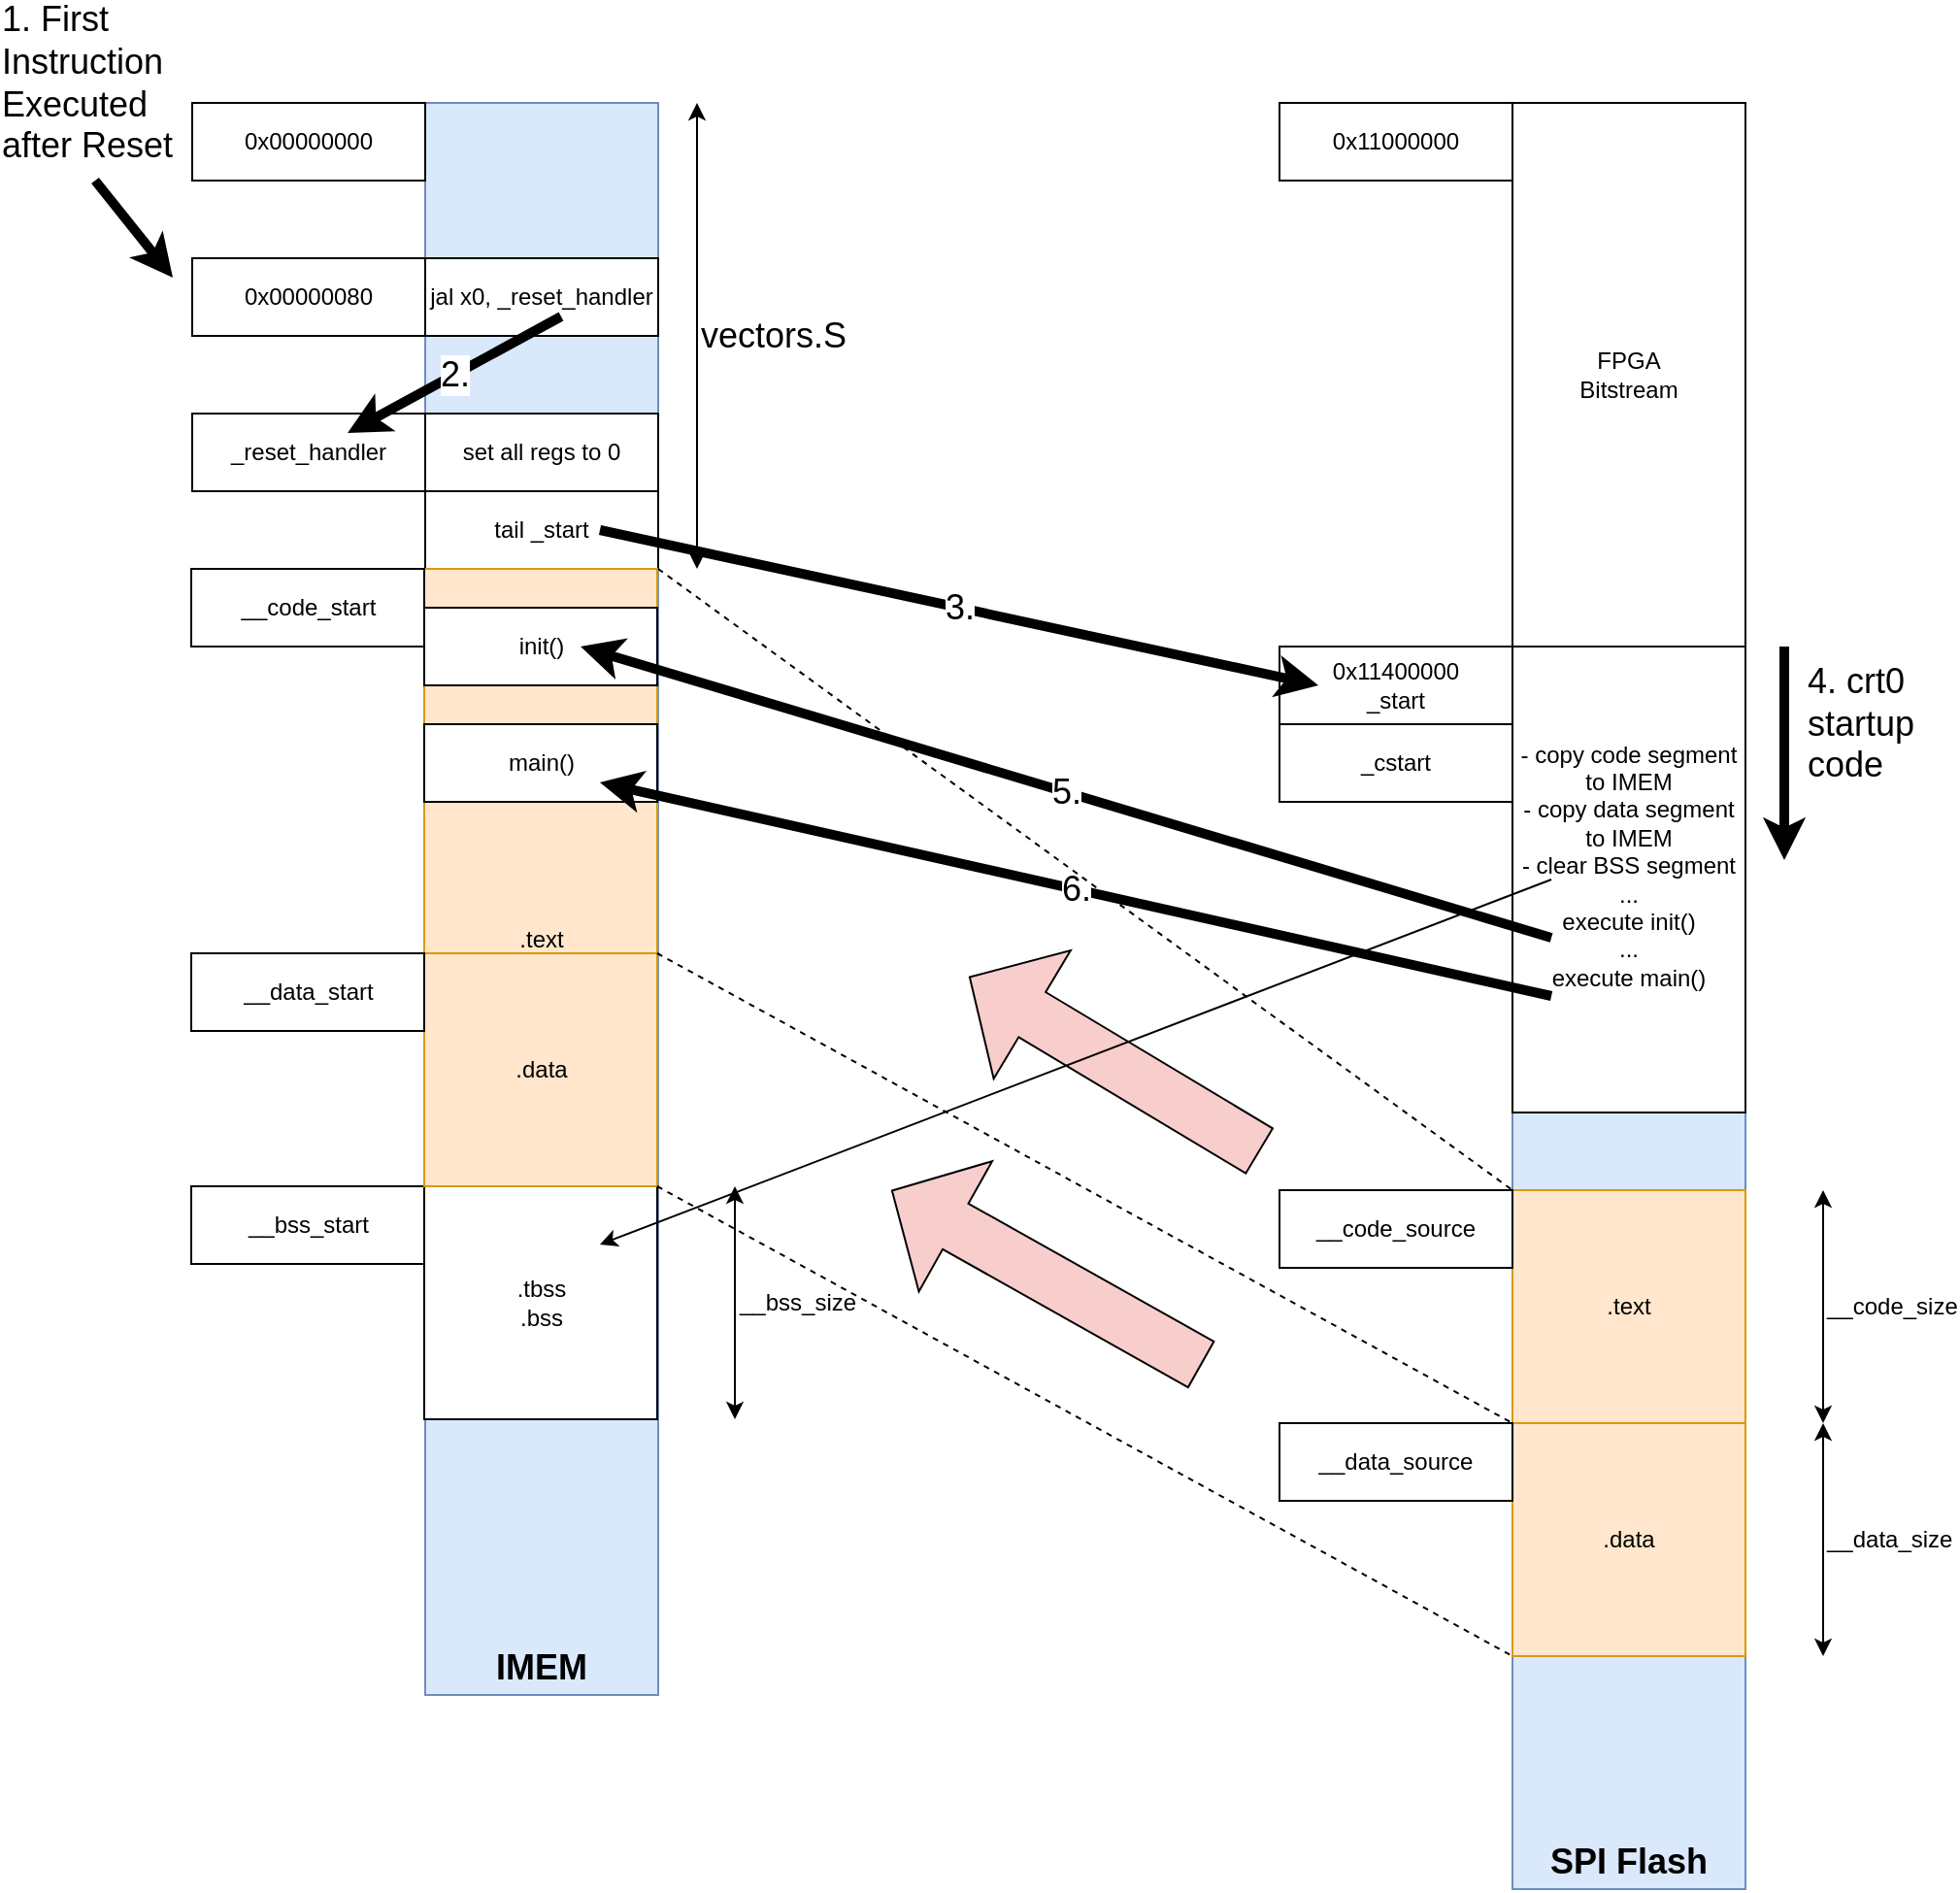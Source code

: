 <mxfile version="26.2.2">
  <diagram name="Page-1" id="ueiK5fOBO5i_SIte8CQ1">
    <mxGraphModel dx="2914" dy="2424" grid="1" gridSize="10" guides="1" tooltips="1" connect="1" arrows="1" fold="1" page="1" pageScale="1" pageWidth="850" pageHeight="1100" math="0" shadow="0">
      <root>
        <mxCell id="0" />
        <mxCell id="1" parent="0" />
        <mxCell id="eQVwrbU0B-6UAIk1BRom-54" value="" style="shape=flexArrow;endArrow=classic;html=1;rounded=0;endWidth=49;endSize=12.18;width=27;fillColor=#f8cecc;strokeColor=default;" parent="1" edge="1">
          <mxGeometry width="50" height="50" relative="1" as="geometry">
            <mxPoint x="510" y="580" as="sourcePoint" />
            <mxPoint x="360" y="490" as="targetPoint" />
          </mxGeometry>
        </mxCell>
        <mxCell id="eQVwrbU0B-6UAIk1BRom-1" value="&lt;b&gt;&lt;font style=&quot;font-size: 18px;&quot;&gt;IMEM&lt;/font&gt;&lt;/b&gt;" style="rounded=0;whiteSpace=wrap;html=1;verticalAlign=bottom;fillColor=#dae8fc;strokeColor=#6c8ebf;strokeWidth=1;perimeterSpacing=0;" parent="1" vertex="1">
          <mxGeometry x="80" y="40" width="120" height="820" as="geometry" />
        </mxCell>
        <mxCell id="eQVwrbU0B-6UAIk1BRom-4" value="&lt;font style=&quot;font-size: 18px;&quot;&gt;&lt;b&gt;SPI Flash&lt;/b&gt;&lt;/font&gt;" style="rounded=0;whiteSpace=wrap;html=1;fillColor=#dae8fc;strokeColor=#6c8ebf;verticalAlign=bottom;" parent="1" vertex="1">
          <mxGeometry x="640" y="40" width="120" height="920" as="geometry" />
        </mxCell>
        <mxCell id="eQVwrbU0B-6UAIk1BRom-8" value="0x00000000" style="rounded=0;whiteSpace=wrap;html=1;" parent="1" vertex="1">
          <mxGeometry x="-40" y="40" width="120" height="40" as="geometry" />
        </mxCell>
        <mxCell id="eQVwrbU0B-6UAIk1BRom-9" value="0x00000080" style="rounded=0;whiteSpace=wrap;html=1;" parent="1" vertex="1">
          <mxGeometry x="-40" y="120" width="120" height="40" as="geometry" />
        </mxCell>
        <mxCell id="eQVwrbU0B-6UAIk1BRom-10" value="_reset_handler" style="rounded=0;whiteSpace=wrap;html=1;" parent="1" vertex="1">
          <mxGeometry x="-40" y="200" width="120" height="40" as="geometry" />
        </mxCell>
        <mxCell id="eQVwrbU0B-6UAIk1BRom-11" value="jal x0, _reset_handler" style="rounded=0;whiteSpace=wrap;html=1;" parent="1" vertex="1">
          <mxGeometry x="80" y="120" width="120" height="40" as="geometry" />
        </mxCell>
        <mxCell id="eQVwrbU0B-6UAIk1BRom-12" value="set all regs to 0" style="rounded=0;whiteSpace=wrap;html=1;" parent="1" vertex="1">
          <mxGeometry x="80" y="200" width="120" height="40" as="geometry" />
        </mxCell>
        <mxCell id="eQVwrbU0B-6UAIk1BRom-13" value="tail _start" style="rounded=0;whiteSpace=wrap;html=1;" parent="1" vertex="1">
          <mxGeometry x="80" y="240" width="120" height="40" as="geometry" />
        </mxCell>
        <mxCell id="eQVwrbU0B-6UAIk1BRom-14" value="0x11400000&lt;div&gt;_start&lt;/div&gt;" style="rounded=0;whiteSpace=wrap;html=1;" parent="1" vertex="1">
          <mxGeometry x="520" y="320" width="120" height="40" as="geometry" />
        </mxCell>
        <mxCell id="eQVwrbU0B-6UAIk1BRom-15" value="&lt;div&gt;&lt;div&gt;- copy code segment to IMEM&lt;/div&gt;&lt;div&gt;- copy data segment to IMEM&lt;/div&gt;&lt;div&gt;- clear BSS segment&lt;/div&gt;&lt;div&gt;...&lt;/div&gt;&lt;div&gt;execute init()&lt;/div&gt;&lt;div&gt;...&lt;/div&gt;&lt;div&gt;execute main()&lt;br&gt;&lt;div&gt;&lt;br&gt;&lt;/div&gt;&lt;/div&gt;&lt;/div&gt;" style="rounded=0;whiteSpace=wrap;html=1;" parent="1" vertex="1">
          <mxGeometry x="640" y="320" width="120" height="240" as="geometry" />
        </mxCell>
        <mxCell id="eQVwrbU0B-6UAIk1BRom-16" value="_cstart" style="rounded=0;whiteSpace=wrap;html=1;" parent="1" vertex="1">
          <mxGeometry x="520" y="360" width="120" height="40" as="geometry" />
        </mxCell>
        <mxCell id="eQVwrbU0B-6UAIk1BRom-19" value=".text" style="rounded=0;whiteSpace=wrap;html=1;fillColor=#ffe6cc;strokeColor=#d79b00;" parent="1" vertex="1">
          <mxGeometry x="640" y="600" width="120" height="120" as="geometry" />
        </mxCell>
        <mxCell id="eQVwrbU0B-6UAIk1BRom-20" value="__code_source" style="rounded=0;whiteSpace=wrap;html=1;" parent="1" vertex="1">
          <mxGeometry x="520" y="600" width="120" height="40" as="geometry" />
        </mxCell>
        <mxCell id="eQVwrbU0B-6UAIk1BRom-23" value="__code_size" style="endArrow=classic;startArrow=classic;html=1;rounded=0;fontSize=12;align=left;" parent="1" edge="1">
          <mxGeometry width="50" height="50" relative="1" as="geometry">
            <mxPoint x="800" y="720" as="sourcePoint" />
            <mxPoint x="800" y="600" as="targetPoint" />
          </mxGeometry>
        </mxCell>
        <mxCell id="eQVwrbU0B-6UAIk1BRom-27" value=".data" style="rounded=0;whiteSpace=wrap;html=1;fillColor=#ffe6cc;strokeColor=#d79b00;" parent="1" vertex="1">
          <mxGeometry x="640" y="720" width="120" height="120" as="geometry" />
        </mxCell>
        <mxCell id="eQVwrbU0B-6UAIk1BRom-28" value="__data_source" style="rounded=0;whiteSpace=wrap;html=1;" parent="1" vertex="1">
          <mxGeometry x="520" y="720" width="120" height="40" as="geometry" />
        </mxCell>
        <mxCell id="eQVwrbU0B-6UAIk1BRom-29" value="__data_size" style="endArrow=classic;startArrow=classic;html=1;rounded=0;fontSize=12;align=left;" parent="1" edge="1">
          <mxGeometry width="50" height="50" relative="1" as="geometry">
            <mxPoint x="800" y="840" as="sourcePoint" />
            <mxPoint x="800" y="720" as="targetPoint" />
          </mxGeometry>
        </mxCell>
        <mxCell id="eQVwrbU0B-6UAIk1BRom-31" value=".tbss&lt;div&gt;.bss&lt;/div&gt;" style="rounded=0;whiteSpace=wrap;html=1;" parent="1" vertex="1">
          <mxGeometry x="79.5" y="598" width="120" height="120" as="geometry" />
        </mxCell>
        <mxCell id="eQVwrbU0B-6UAIk1BRom-32" value="__bss_start" style="rounded=0;whiteSpace=wrap;html=1;" parent="1" vertex="1">
          <mxGeometry x="-40.5" y="598" width="120" height="40" as="geometry" />
        </mxCell>
        <mxCell id="eQVwrbU0B-6UAIk1BRom-33" value="__bss_size" style="endArrow=classic;startArrow=classic;html=1;rounded=0;fontSize=12;align=left;" parent="1" edge="1">
          <mxGeometry width="50" height="50" relative="1" as="geometry">
            <mxPoint x="239.5" y="718" as="sourcePoint" />
            <mxPoint x="239.5" y="598" as="targetPoint" />
          </mxGeometry>
        </mxCell>
        <mxCell id="eQVwrbU0B-6UAIk1BRom-34" value="FPGA&lt;div&gt;Bitstream&lt;/div&gt;" style="rounded=0;whiteSpace=wrap;html=1;" parent="1" vertex="1">
          <mxGeometry x="640" y="40" width="120" height="280" as="geometry" />
        </mxCell>
        <mxCell id="eQVwrbU0B-6UAIk1BRom-35" value="0x11000000" style="rounded=0;whiteSpace=wrap;html=1;" parent="1" vertex="1">
          <mxGeometry x="520" y="40" width="120" height="40" as="geometry" />
        </mxCell>
        <mxCell id="eQVwrbU0B-6UAIk1BRom-36" value=".text" style="rounded=0;whiteSpace=wrap;html=1;fillColor=#ffe6cc;strokeColor=#d79b00;verticalAlign=bottom;" parent="1" vertex="1">
          <mxGeometry x="79.5" y="280" width="120" height="200" as="geometry" />
        </mxCell>
        <mxCell id="eQVwrbU0B-6UAIk1BRom-37" value="__code_start" style="rounded=0;whiteSpace=wrap;html=1;" parent="1" vertex="1">
          <mxGeometry x="-40.5" y="280" width="120" height="40" as="geometry" />
        </mxCell>
        <mxCell id="eQVwrbU0B-6UAIk1BRom-17" value="init()" style="rounded=0;whiteSpace=wrap;html=1;" parent="1" vertex="1">
          <mxGeometry x="79.5" y="300" width="120" height="40" as="geometry" />
        </mxCell>
        <mxCell id="eQVwrbU0B-6UAIk1BRom-18" value="main()" style="rounded=0;whiteSpace=wrap;html=1;" parent="1" vertex="1">
          <mxGeometry x="79.5" y="360" width="120" height="40" as="geometry" />
        </mxCell>
        <mxCell id="eQVwrbU0B-6UAIk1BRom-38" value=".data" style="rounded=0;whiteSpace=wrap;html=1;fillColor=#ffe6cc;strokeColor=#d79b00;" parent="1" vertex="1">
          <mxGeometry x="79.5" y="478" width="120" height="120" as="geometry" />
        </mxCell>
        <mxCell id="eQVwrbU0B-6UAIk1BRom-39" value="__data_start" style="rounded=0;whiteSpace=wrap;html=1;" parent="1" vertex="1">
          <mxGeometry x="-40.5" y="478" width="120" height="40" as="geometry" />
        </mxCell>
        <mxCell id="eQVwrbU0B-6UAIk1BRom-41" value="1. First&amp;nbsp;&lt;div&gt;Instruction&lt;div style=&quot;font-size: 18px;&quot;&gt;Executed&amp;nbsp;&lt;/div&gt;&lt;div style=&quot;font-size: 18px;&quot;&gt;after Reset&lt;/div&gt;&lt;/div&gt;" style="endArrow=classic;html=1;rounded=0;fontSize=18;strokeWidth=5;align=left;" parent="1" edge="1">
          <mxGeometry x="-1" y="-71" width="50" height="50" relative="1" as="geometry">
            <mxPoint x="-90" y="80" as="sourcePoint" />
            <mxPoint x="-50" y="130" as="targetPoint" />
            <mxPoint x="5" y="-94" as="offset" />
          </mxGeometry>
        </mxCell>
        <mxCell id="eQVwrbU0B-6UAIk1BRom-42" value="2." style="endArrow=classic;html=1;rounded=0;exitX=0.5;exitY=0.75;exitDx=0;exitDy=0;exitPerimeter=0;entryX=0.667;entryY=0.25;entryDx=0;entryDy=0;entryPerimeter=0;fontSize=18;strokeWidth=5;" parent="1" target="eQVwrbU0B-6UAIk1BRom-10" edge="1">
          <mxGeometry width="50" height="50" relative="1" as="geometry">
            <mxPoint x="150" y="150" as="sourcePoint" />
            <mxPoint x="-80" y="230" as="targetPoint" />
          </mxGeometry>
        </mxCell>
        <mxCell id="eQVwrbU0B-6UAIk1BRom-43" value="3." style="endArrow=classic;html=1;rounded=0;exitX=0.75;exitY=0.5;exitDx=0;exitDy=0;exitPerimeter=0;entryX=0.167;entryY=0.5;entryDx=0;entryDy=0;entryPerimeter=0;fontSize=18;strokeWidth=5;" parent="1" source="eQVwrbU0B-6UAIk1BRom-13" target="eQVwrbU0B-6UAIk1BRom-14" edge="1">
          <mxGeometry width="50" height="50" relative="1" as="geometry">
            <mxPoint x="380" y="190" as="sourcePoint" />
            <mxPoint x="430" y="140" as="targetPoint" />
          </mxGeometry>
        </mxCell>
        <mxCell id="eQVwrbU0B-6UAIk1BRom-44" value="&lt;font style=&quot;font-size: 18px;&quot;&gt;5.&lt;/font&gt;" style="endArrow=classic;html=1;rounded=0;exitX=0.167;exitY=0.625;exitDx=0;exitDy=0;exitPerimeter=0;entryX=0.671;entryY=0.5;entryDx=0;entryDy=0;entryPerimeter=0;strokeWidth=5;" parent="1" source="eQVwrbU0B-6UAIk1BRom-15" target="eQVwrbU0B-6UAIk1BRom-17" edge="1">
          <mxGeometry width="50" height="50" relative="1" as="geometry">
            <mxPoint x="450" y="510" as="sourcePoint" />
            <mxPoint x="500" y="460" as="targetPoint" />
          </mxGeometry>
        </mxCell>
        <mxCell id="eQVwrbU0B-6UAIk1BRom-45" value="&lt;font style=&quot;font-size: 18px;&quot;&gt;6.&lt;/font&gt;" style="endArrow=classic;html=1;rounded=0;exitX=0.167;exitY=0.75;exitDx=0;exitDy=0;exitPerimeter=0;entryX=0.754;entryY=0.75;entryDx=0;entryDy=0;entryPerimeter=0;strokeWidth=5;" parent="1" source="eQVwrbU0B-6UAIk1BRom-15" target="eQVwrbU0B-6UAIk1BRom-18" edge="1">
          <mxGeometry width="50" height="50" relative="1" as="geometry">
            <mxPoint x="420" y="530" as="sourcePoint" />
            <mxPoint x="470" y="480" as="targetPoint" />
          </mxGeometry>
        </mxCell>
        <mxCell id="eQVwrbU0B-6UAIk1BRom-47" value="" style="endArrow=none;html=1;rounded=0;entryX=1;entryY=0;entryDx=0;entryDy=0;exitX=1;exitY=0;exitDx=0;exitDy=0;dashed=1;" parent="1" source="eQVwrbU0B-6UAIk1BRom-38" target="eQVwrbU0B-6UAIk1BRom-28" edge="1">
          <mxGeometry width="50" height="50" relative="1" as="geometry">
            <mxPoint x="310" y="800" as="sourcePoint" />
            <mxPoint x="360" y="750" as="targetPoint" />
          </mxGeometry>
        </mxCell>
        <mxCell id="eQVwrbU0B-6UAIk1BRom-48" value="" style="endArrow=none;html=1;rounded=0;entryX=0;entryY=1;entryDx=0;entryDy=0;dashed=1;exitX=1;exitY=1;exitDx=0;exitDy=0;" parent="1" target="eQVwrbU0B-6UAIk1BRom-27" edge="1" source="eQVwrbU0B-6UAIk1BRom-38">
          <mxGeometry width="50" height="50" relative="1" as="geometry">
            <mxPoint x="200" y="840" as="sourcePoint" />
            <mxPoint x="520" y="870" as="targetPoint" />
          </mxGeometry>
        </mxCell>
        <mxCell id="eQVwrbU0B-6UAIk1BRom-49" value="" style="endArrow=none;html=1;rounded=0;entryX=1;entryY=0;entryDx=0;entryDy=0;exitX=1;exitY=1;exitDx=0;exitDy=0;dashed=1;" parent="1" source="eQVwrbU0B-6UAIk1BRom-13" target="eQVwrbU0B-6UAIk1BRom-20" edge="1">
          <mxGeometry width="50" height="50" relative="1" as="geometry">
            <mxPoint x="460" y="650" as="sourcePoint" />
            <mxPoint x="510" y="600" as="targetPoint" />
          </mxGeometry>
        </mxCell>
        <mxCell id="eQVwrbU0B-6UAIk1BRom-52" value="" style="endArrow=classic;html=1;rounded=0;exitX=0.167;exitY=0.5;exitDx=0;exitDy=0;exitPerimeter=0;entryX=0.754;entryY=0.25;entryDx=0;entryDy=0;entryPerimeter=0;" parent="1" source="eQVwrbU0B-6UAIk1BRom-15" target="eQVwrbU0B-6UAIk1BRom-31" edge="1">
          <mxGeometry width="50" height="50" relative="1" as="geometry">
            <mxPoint x="330" y="660" as="sourcePoint" />
            <mxPoint x="380" y="610" as="targetPoint" />
          </mxGeometry>
        </mxCell>
        <mxCell id="eQVwrbU0B-6UAIk1BRom-53" value="" style="shape=flexArrow;endArrow=classic;html=1;rounded=0;endWidth=49;endSize=12.18;width=27;fillColor=#f8cecc;strokeColor=default;" parent="1" edge="1">
          <mxGeometry width="50" height="50" relative="1" as="geometry">
            <mxPoint x="480" y="690" as="sourcePoint" />
            <mxPoint x="320" y="600" as="targetPoint" />
          </mxGeometry>
        </mxCell>
        <mxCell id="eQVwrbU0B-6UAIk1BRom-55" value="4. crt0&amp;nbsp;&lt;div&gt;startup&amp;nbsp;&lt;/div&gt;&lt;div&gt;code&lt;/div&gt;" style="endArrow=classic;html=1;rounded=0;fontSize=18;align=left;strokeWidth=5;" parent="1" edge="1">
          <mxGeometry x="-0.273" y="10" width="50" height="50" relative="1" as="geometry">
            <mxPoint x="780" y="320" as="sourcePoint" />
            <mxPoint x="780" y="430" as="targetPoint" />
            <mxPoint as="offset" />
          </mxGeometry>
        </mxCell>
        <mxCell id="eQVwrbU0B-6UAIk1BRom-57" value="&lt;font style=&quot;font-size: 18px;&quot;&gt;vectors.S&lt;/font&gt;" style="endArrow=classic;startArrow=classic;html=1;rounded=0;align=left;" parent="1" edge="1">
          <mxGeometry width="50" height="50" relative="1" as="geometry">
            <mxPoint x="220" y="280" as="sourcePoint" />
            <mxPoint x="220" y="40" as="targetPoint" />
          </mxGeometry>
        </mxCell>
      </root>
    </mxGraphModel>
  </diagram>
</mxfile>
